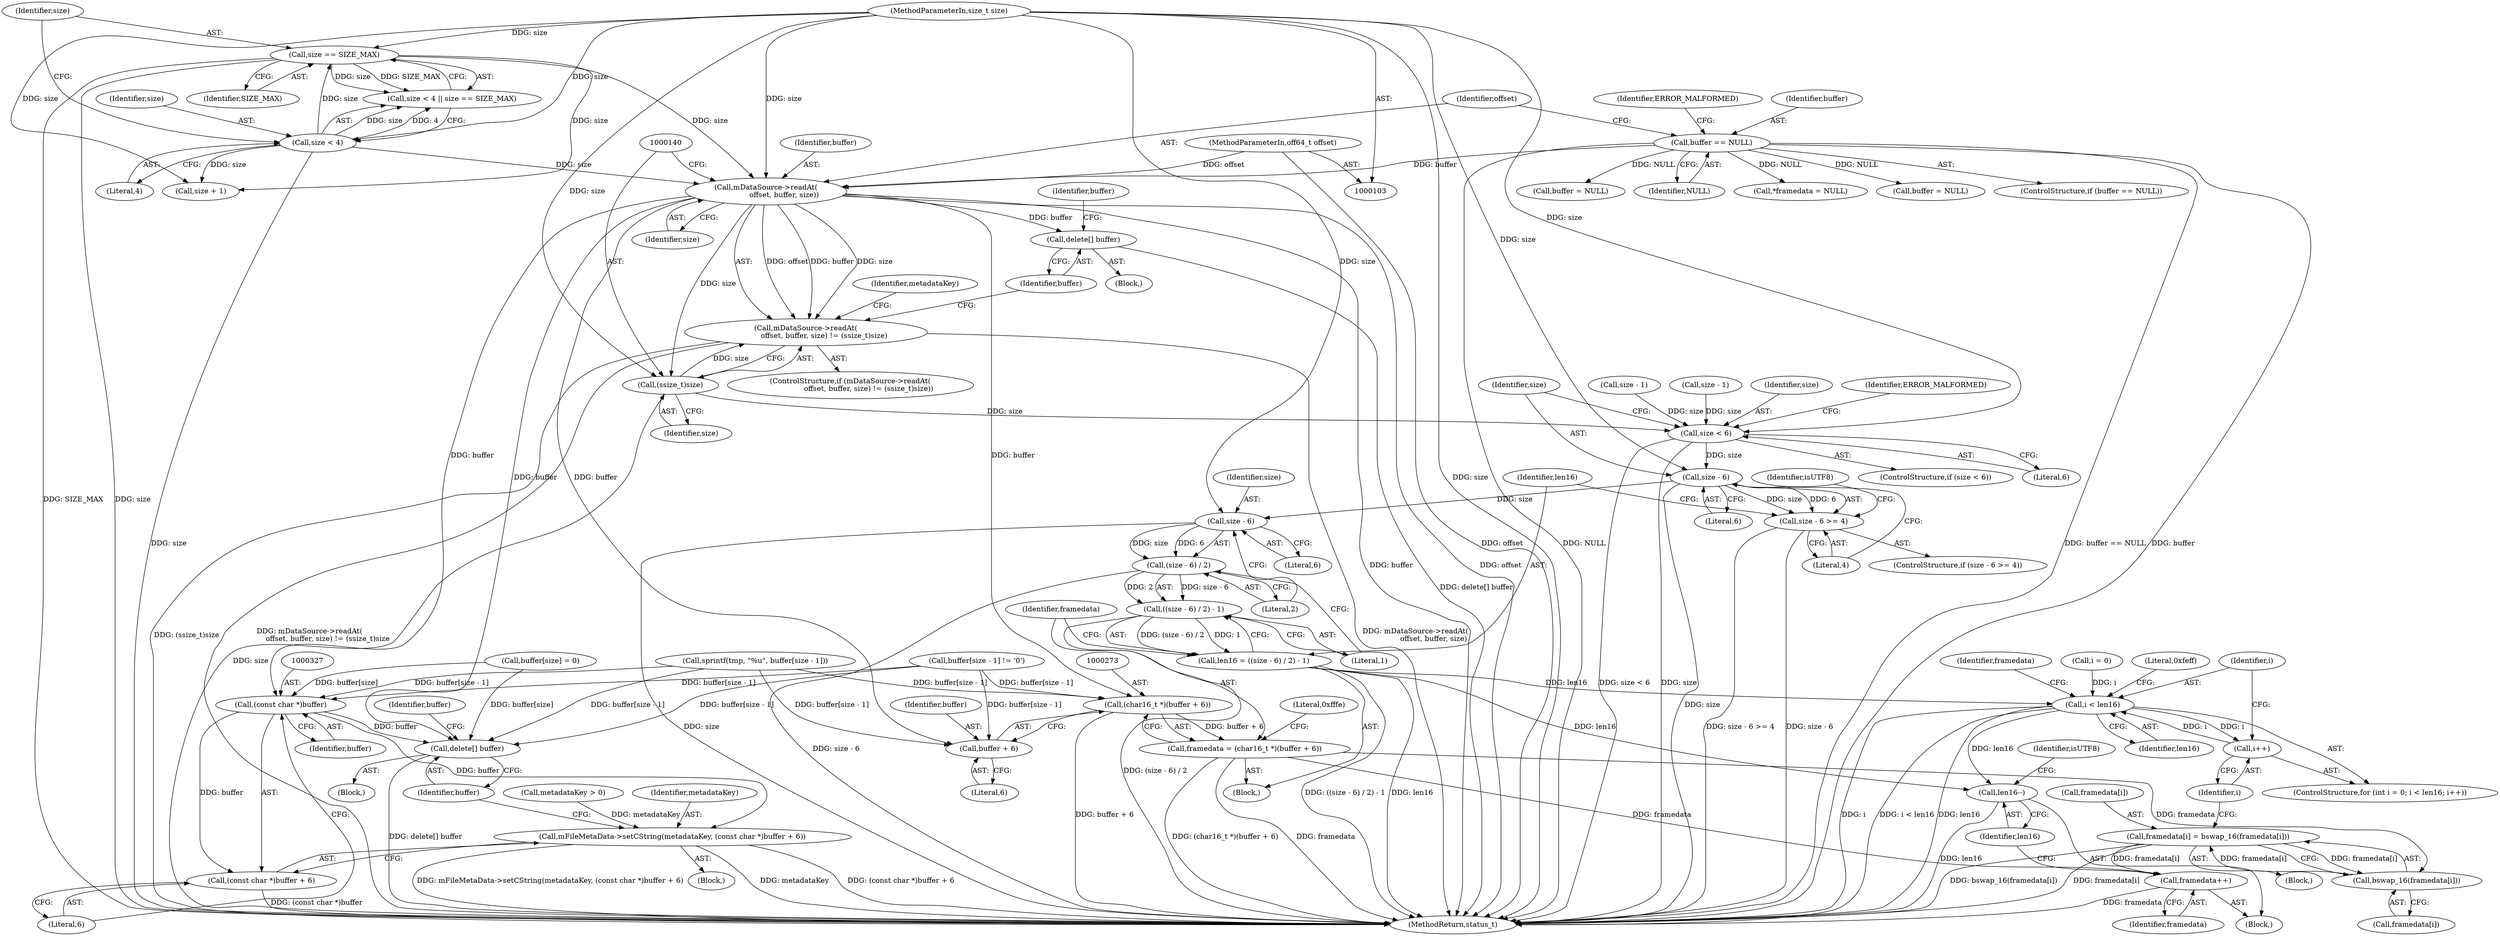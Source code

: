 digraph "0_Android_f4f7e0c102819f039ebb1972b3dba1d3186bc1d1@API" {
"1000135" [label="(Call,mDataSource->readAt(\n                offset, buffer, size))"];
"1000104" [label="(MethodParameterIn,off64_t offset)"];
"1000127" [label="(Call,buffer == NULL)"];
"1000105" [label="(MethodParameterIn,size_t size)"];
"1000113" [label="(Call,size == SIZE_MAX)"];
"1000110" [label="(Call,size < 4)"];
"1000134" [label="(Call,mDataSource->readAt(\n                offset, buffer, size) != (ssize_t)size)"];
"1000139" [label="(Call,(ssize_t)size)"];
"1000248" [label="(Call,size < 6)"];
"1000256" [label="(Call,size - 6)"];
"1000255" [label="(Call,size - 6 >= 4)"];
"1000265" [label="(Call,size - 6)"];
"1000264" [label="(Call,(size - 6) / 2)"];
"1000263" [label="(Call,((size - 6) / 2) - 1)"];
"1000261" [label="(Call,len16 = ((size - 6) / 2) - 1)"];
"1000288" [label="(Call,i < len16)"];
"1000291" [label="(Call,i++)"];
"1000310" [label="(Call,len16--)"];
"1000143" [label="(Call,delete[] buffer)"];
"1000272" [label="(Call,(char16_t *)(buffer + 6))"];
"1000270" [label="(Call,framedata = (char16_t *)(buffer + 6))"];
"1000298" [label="(Call,bswap_16(framedata[i]))"];
"1000294" [label="(Call,framedata[i] = bswap_16(framedata[i]))"];
"1000308" [label="(Call,framedata++)"];
"1000274" [label="(Call,buffer + 6)"];
"1000326" [label="(Call,(const char *)buffer)"];
"1000323" [label="(Call,mFileMetaData->setCString(metadataKey, (const char *)buffer + 6))"];
"1000325" [label="(Call,(const char *)buffer + 6)"];
"1000336" [label="(Call,delete[] buffer)"];
"1000292" [label="(Identifier,i)"];
"1000326" [label="(Call,(const char *)buffer)"];
"1000128" [label="(Identifier,buffer)"];
"1000258" [label="(Literal,6)"];
"1000311" [label="(Identifier,len16)"];
"1000257" [label="(Identifier,size)"];
"1000137" [label="(Identifier,buffer)"];
"1000270" [label="(Call,framedata = (char16_t *)(buffer + 6))"];
"1000141" [label="(Identifier,size)"];
"1000271" [label="(Identifier,framedata)"];
"1000290" [label="(Identifier,len16)"];
"1000146" [label="(Identifier,buffer)"];
"1000240" [label="(Call,*framedata = NULL)"];
"1000265" [label="(Call,size - 6)"];
"1000304" [label="(Literal,0xfeff)"];
"1000275" [label="(Identifier,buffer)"];
"1000195" [label="(Call,size - 1)"];
"1000115" [label="(Identifier,SIZE_MAX)"];
"1000132" [label="(Identifier,ERROR_MALFORMED)"];
"1000114" [label="(Identifier,size)"];
"1000313" [label="(Identifier,isUTF8)"];
"1000145" [label="(Call,buffer = NULL)"];
"1000328" [label="(Identifier,buffer)"];
"1000123" [label="(Call,size + 1)"];
"1000144" [label="(Identifier,buffer)"];
"1000325" [label="(Call,(const char *)buffer + 6)"];
"1000126" [label="(ControlStructure,if (buffer == NULL))"];
"1000247" [label="(ControlStructure,if (size < 6))"];
"1000143" [label="(Call,delete[] buffer)"];
"1000256" [label="(Call,size - 6)"];
"1000291" [label="(Call,i++)"];
"1000248" [label="(Call,size < 6)"];
"1000109" [label="(Call,size < 4 || size == SIZE_MAX)"];
"1000323" [label="(Call,mFileMetaData->setCString(metadataKey, (const char *)buffer + 6))"];
"1000142" [label="(Block,)"];
"1000136" [label="(Identifier,offset)"];
"1000309" [label="(Identifier,framedata)"];
"1000308" [label="(Call,framedata++)"];
"1000264" [label="(Call,(size - 6) / 2)"];
"1000272" [label="(Call,(char16_t *)(buffer + 6))"];
"1000263" [label="(Call,((size - 6) / 2) - 1)"];
"1000288" [label="(Call,i < len16)"];
"1000343" [label="(MethodReturn,status_t)"];
"1000260" [label="(Block,)"];
"1000231" [label="(Call,metadataKey > 0)"];
"1000310" [label="(Call,len16--)"];
"1000318" [label="(Call,buffer[size] = 0)"];
"1000296" [label="(Identifier,framedata)"];
"1000285" [label="(Call,i = 0)"];
"1000279" [label="(Literal,0xfffe)"];
"1000250" [label="(Literal,6)"];
"1000294" [label="(Call,framedata[i] = bswap_16(framedata[i]))"];
"1000249" [label="(Identifier,size)"];
"1000104" [label="(MethodParameterIn,off64_t offset)"];
"1000111" [label="(Identifier,size)"];
"1000110" [label="(Call,size < 4)"];
"1000190" [label="(Call,sprintf(tmp, \"%u\", buffer[size - 1]))"];
"1000337" [label="(Identifier,buffer)"];
"1000289" [label="(Identifier,i)"];
"1000299" [label="(Call,framedata[i])"];
"1000133" [label="(ControlStructure,if (mDataSource->readAt(\n                offset, buffer, size) != (ssize_t)size))"];
"1000107" [label="(Block,)"];
"1000127" [label="(Call,buffer == NULL)"];
"1000269" [label="(Literal,1)"];
"1000329" [label="(Literal,6)"];
"1000253" [label="(Identifier,ERROR_MALFORMED)"];
"1000338" [label="(Call,buffer = NULL)"];
"1000268" [label="(Literal,2)"];
"1000283" [label="(ControlStructure,for (int i = 0; i < len16; i++))"];
"1000134" [label="(Call,mDataSource->readAt(\n                offset, buffer, size) != (ssize_t)size)"];
"1000274" [label="(Call,buffer + 6)"];
"1000152" [label="(Identifier,metadataKey)"];
"1000276" [label="(Literal,6)"];
"1000317" [label="(Block,)"];
"1000105" [label="(MethodParameterIn,size_t size)"];
"1000336" [label="(Call,delete[] buffer)"];
"1000259" [label="(Literal,4)"];
"1000262" [label="(Identifier,len16)"];
"1000324" [label="(Identifier,metadataKey)"];
"1000254" [label="(ControlStructure,if (size - 6 >= 4))"];
"1000139" [label="(Call,(ssize_t)size)"];
"1000307" [label="(Block,)"];
"1000316" [label="(Identifier,isUTF8)"];
"1000267" [label="(Literal,6)"];
"1000295" [label="(Call,framedata[i])"];
"1000113" [label="(Call,size == SIZE_MAX)"];
"1000184" [label="(Call,size - 1)"];
"1000138" [label="(Identifier,size)"];
"1000135" [label="(Call,mDataSource->readAt(\n                offset, buffer, size))"];
"1000298" [label="(Call,bswap_16(framedata[i]))"];
"1000129" [label="(Identifier,NULL)"];
"1000266" [label="(Identifier,size)"];
"1000112" [label="(Literal,4)"];
"1000293" [label="(Block,)"];
"1000255" [label="(Call,size - 6 >= 4)"];
"1000261" [label="(Call,len16 = ((size - 6) / 2) - 1)"];
"1000339" [label="(Identifier,buffer)"];
"1000181" [label="(Call,buffer[size - 1] != '\0')"];
"1000135" -> "1000134"  [label="AST: "];
"1000135" -> "1000138"  [label="CFG: "];
"1000136" -> "1000135"  [label="AST: "];
"1000137" -> "1000135"  [label="AST: "];
"1000138" -> "1000135"  [label="AST: "];
"1000140" -> "1000135"  [label="CFG: "];
"1000135" -> "1000343"  [label="DDG: offset"];
"1000135" -> "1000343"  [label="DDG: buffer"];
"1000135" -> "1000134"  [label="DDG: offset"];
"1000135" -> "1000134"  [label="DDG: buffer"];
"1000135" -> "1000134"  [label="DDG: size"];
"1000104" -> "1000135"  [label="DDG: offset"];
"1000127" -> "1000135"  [label="DDG: buffer"];
"1000105" -> "1000135"  [label="DDG: size"];
"1000113" -> "1000135"  [label="DDG: size"];
"1000110" -> "1000135"  [label="DDG: size"];
"1000135" -> "1000139"  [label="DDG: size"];
"1000135" -> "1000143"  [label="DDG: buffer"];
"1000135" -> "1000272"  [label="DDG: buffer"];
"1000135" -> "1000274"  [label="DDG: buffer"];
"1000135" -> "1000326"  [label="DDG: buffer"];
"1000135" -> "1000336"  [label="DDG: buffer"];
"1000104" -> "1000103"  [label="AST: "];
"1000104" -> "1000343"  [label="DDG: offset"];
"1000127" -> "1000126"  [label="AST: "];
"1000127" -> "1000129"  [label="CFG: "];
"1000128" -> "1000127"  [label="AST: "];
"1000129" -> "1000127"  [label="AST: "];
"1000132" -> "1000127"  [label="CFG: "];
"1000136" -> "1000127"  [label="CFG: "];
"1000127" -> "1000343"  [label="DDG: NULL"];
"1000127" -> "1000343"  [label="DDG: buffer == NULL"];
"1000127" -> "1000343"  [label="DDG: buffer"];
"1000127" -> "1000145"  [label="DDG: NULL"];
"1000127" -> "1000240"  [label="DDG: NULL"];
"1000127" -> "1000338"  [label="DDG: NULL"];
"1000105" -> "1000103"  [label="AST: "];
"1000105" -> "1000343"  [label="DDG: size"];
"1000105" -> "1000110"  [label="DDG: size"];
"1000105" -> "1000113"  [label="DDG: size"];
"1000105" -> "1000123"  [label="DDG: size"];
"1000105" -> "1000139"  [label="DDG: size"];
"1000105" -> "1000248"  [label="DDG: size"];
"1000105" -> "1000256"  [label="DDG: size"];
"1000105" -> "1000265"  [label="DDG: size"];
"1000113" -> "1000109"  [label="AST: "];
"1000113" -> "1000115"  [label="CFG: "];
"1000114" -> "1000113"  [label="AST: "];
"1000115" -> "1000113"  [label="AST: "];
"1000109" -> "1000113"  [label="CFG: "];
"1000113" -> "1000343"  [label="DDG: size"];
"1000113" -> "1000343"  [label="DDG: SIZE_MAX"];
"1000113" -> "1000109"  [label="DDG: size"];
"1000113" -> "1000109"  [label="DDG: SIZE_MAX"];
"1000110" -> "1000113"  [label="DDG: size"];
"1000113" -> "1000123"  [label="DDG: size"];
"1000110" -> "1000109"  [label="AST: "];
"1000110" -> "1000112"  [label="CFG: "];
"1000111" -> "1000110"  [label="AST: "];
"1000112" -> "1000110"  [label="AST: "];
"1000114" -> "1000110"  [label="CFG: "];
"1000109" -> "1000110"  [label="CFG: "];
"1000110" -> "1000343"  [label="DDG: size"];
"1000110" -> "1000109"  [label="DDG: size"];
"1000110" -> "1000109"  [label="DDG: 4"];
"1000110" -> "1000123"  [label="DDG: size"];
"1000134" -> "1000133"  [label="AST: "];
"1000134" -> "1000139"  [label="CFG: "];
"1000139" -> "1000134"  [label="AST: "];
"1000144" -> "1000134"  [label="CFG: "];
"1000152" -> "1000134"  [label="CFG: "];
"1000134" -> "1000343"  [label="DDG: (ssize_t)size"];
"1000134" -> "1000343"  [label="DDG: mDataSource->readAt(\n                offset, buffer, size) != (ssize_t)size"];
"1000134" -> "1000343"  [label="DDG: mDataSource->readAt(\n                offset, buffer, size)"];
"1000139" -> "1000134"  [label="DDG: size"];
"1000139" -> "1000141"  [label="CFG: "];
"1000140" -> "1000139"  [label="AST: "];
"1000141" -> "1000139"  [label="AST: "];
"1000139" -> "1000343"  [label="DDG: size"];
"1000139" -> "1000248"  [label="DDG: size"];
"1000248" -> "1000247"  [label="AST: "];
"1000248" -> "1000250"  [label="CFG: "];
"1000249" -> "1000248"  [label="AST: "];
"1000250" -> "1000248"  [label="AST: "];
"1000253" -> "1000248"  [label="CFG: "];
"1000257" -> "1000248"  [label="CFG: "];
"1000248" -> "1000343"  [label="DDG: size < 6"];
"1000248" -> "1000343"  [label="DDG: size"];
"1000184" -> "1000248"  [label="DDG: size"];
"1000195" -> "1000248"  [label="DDG: size"];
"1000248" -> "1000256"  [label="DDG: size"];
"1000256" -> "1000255"  [label="AST: "];
"1000256" -> "1000258"  [label="CFG: "];
"1000257" -> "1000256"  [label="AST: "];
"1000258" -> "1000256"  [label="AST: "];
"1000259" -> "1000256"  [label="CFG: "];
"1000256" -> "1000343"  [label="DDG: size"];
"1000256" -> "1000255"  [label="DDG: size"];
"1000256" -> "1000255"  [label="DDG: 6"];
"1000256" -> "1000265"  [label="DDG: size"];
"1000255" -> "1000254"  [label="AST: "];
"1000255" -> "1000259"  [label="CFG: "];
"1000259" -> "1000255"  [label="AST: "];
"1000262" -> "1000255"  [label="CFG: "];
"1000316" -> "1000255"  [label="CFG: "];
"1000255" -> "1000343"  [label="DDG: size - 6 >= 4"];
"1000255" -> "1000343"  [label="DDG: size - 6"];
"1000265" -> "1000264"  [label="AST: "];
"1000265" -> "1000267"  [label="CFG: "];
"1000266" -> "1000265"  [label="AST: "];
"1000267" -> "1000265"  [label="AST: "];
"1000268" -> "1000265"  [label="CFG: "];
"1000265" -> "1000343"  [label="DDG: size"];
"1000265" -> "1000264"  [label="DDG: size"];
"1000265" -> "1000264"  [label="DDG: 6"];
"1000264" -> "1000263"  [label="AST: "];
"1000264" -> "1000268"  [label="CFG: "];
"1000268" -> "1000264"  [label="AST: "];
"1000269" -> "1000264"  [label="CFG: "];
"1000264" -> "1000343"  [label="DDG: size - 6"];
"1000264" -> "1000263"  [label="DDG: size - 6"];
"1000264" -> "1000263"  [label="DDG: 2"];
"1000263" -> "1000261"  [label="AST: "];
"1000263" -> "1000269"  [label="CFG: "];
"1000269" -> "1000263"  [label="AST: "];
"1000261" -> "1000263"  [label="CFG: "];
"1000263" -> "1000343"  [label="DDG: (size - 6) / 2"];
"1000263" -> "1000261"  [label="DDG: (size - 6) / 2"];
"1000263" -> "1000261"  [label="DDG: 1"];
"1000261" -> "1000260"  [label="AST: "];
"1000262" -> "1000261"  [label="AST: "];
"1000271" -> "1000261"  [label="CFG: "];
"1000261" -> "1000343"  [label="DDG: len16"];
"1000261" -> "1000343"  [label="DDG: ((size - 6) / 2) - 1"];
"1000261" -> "1000288"  [label="DDG: len16"];
"1000261" -> "1000310"  [label="DDG: len16"];
"1000288" -> "1000283"  [label="AST: "];
"1000288" -> "1000290"  [label="CFG: "];
"1000289" -> "1000288"  [label="AST: "];
"1000290" -> "1000288"  [label="AST: "];
"1000296" -> "1000288"  [label="CFG: "];
"1000304" -> "1000288"  [label="CFG: "];
"1000288" -> "1000343"  [label="DDG: len16"];
"1000288" -> "1000343"  [label="DDG: i"];
"1000288" -> "1000343"  [label="DDG: i < len16"];
"1000285" -> "1000288"  [label="DDG: i"];
"1000291" -> "1000288"  [label="DDG: i"];
"1000288" -> "1000291"  [label="DDG: i"];
"1000288" -> "1000310"  [label="DDG: len16"];
"1000291" -> "1000283"  [label="AST: "];
"1000291" -> "1000292"  [label="CFG: "];
"1000292" -> "1000291"  [label="AST: "];
"1000289" -> "1000291"  [label="CFG: "];
"1000310" -> "1000307"  [label="AST: "];
"1000310" -> "1000311"  [label="CFG: "];
"1000311" -> "1000310"  [label="AST: "];
"1000313" -> "1000310"  [label="CFG: "];
"1000310" -> "1000343"  [label="DDG: len16"];
"1000143" -> "1000142"  [label="AST: "];
"1000143" -> "1000144"  [label="CFG: "];
"1000144" -> "1000143"  [label="AST: "];
"1000146" -> "1000143"  [label="CFG: "];
"1000143" -> "1000343"  [label="DDG: delete[] buffer"];
"1000272" -> "1000270"  [label="AST: "];
"1000272" -> "1000274"  [label="CFG: "];
"1000273" -> "1000272"  [label="AST: "];
"1000274" -> "1000272"  [label="AST: "];
"1000270" -> "1000272"  [label="CFG: "];
"1000272" -> "1000343"  [label="DDG: buffer + 6"];
"1000272" -> "1000270"  [label="DDG: buffer + 6"];
"1000181" -> "1000272"  [label="DDG: buffer[size - 1]"];
"1000190" -> "1000272"  [label="DDG: buffer[size - 1]"];
"1000270" -> "1000260"  [label="AST: "];
"1000271" -> "1000270"  [label="AST: "];
"1000279" -> "1000270"  [label="CFG: "];
"1000270" -> "1000343"  [label="DDG: (char16_t *)(buffer + 6)"];
"1000270" -> "1000343"  [label="DDG: framedata"];
"1000270" -> "1000298"  [label="DDG: framedata"];
"1000270" -> "1000308"  [label="DDG: framedata"];
"1000298" -> "1000294"  [label="AST: "];
"1000298" -> "1000299"  [label="CFG: "];
"1000299" -> "1000298"  [label="AST: "];
"1000294" -> "1000298"  [label="CFG: "];
"1000298" -> "1000294"  [label="DDG: framedata[i]"];
"1000294" -> "1000298"  [label="DDG: framedata[i]"];
"1000294" -> "1000293"  [label="AST: "];
"1000295" -> "1000294"  [label="AST: "];
"1000292" -> "1000294"  [label="CFG: "];
"1000294" -> "1000343"  [label="DDG: bswap_16(framedata[i])"];
"1000294" -> "1000343"  [label="DDG: framedata[i]"];
"1000294" -> "1000308"  [label="DDG: framedata[i]"];
"1000308" -> "1000307"  [label="AST: "];
"1000308" -> "1000309"  [label="CFG: "];
"1000309" -> "1000308"  [label="AST: "];
"1000311" -> "1000308"  [label="CFG: "];
"1000308" -> "1000343"  [label="DDG: framedata"];
"1000274" -> "1000276"  [label="CFG: "];
"1000275" -> "1000274"  [label="AST: "];
"1000276" -> "1000274"  [label="AST: "];
"1000181" -> "1000274"  [label="DDG: buffer[size - 1]"];
"1000190" -> "1000274"  [label="DDG: buffer[size - 1]"];
"1000326" -> "1000325"  [label="AST: "];
"1000326" -> "1000328"  [label="CFG: "];
"1000327" -> "1000326"  [label="AST: "];
"1000328" -> "1000326"  [label="AST: "];
"1000329" -> "1000326"  [label="CFG: "];
"1000326" -> "1000323"  [label="DDG: buffer"];
"1000326" -> "1000325"  [label="DDG: buffer"];
"1000181" -> "1000326"  [label="DDG: buffer[size - 1]"];
"1000318" -> "1000326"  [label="DDG: buffer[size]"];
"1000190" -> "1000326"  [label="DDG: buffer[size - 1]"];
"1000326" -> "1000336"  [label="DDG: buffer"];
"1000323" -> "1000317"  [label="AST: "];
"1000323" -> "1000325"  [label="CFG: "];
"1000324" -> "1000323"  [label="AST: "];
"1000325" -> "1000323"  [label="AST: "];
"1000337" -> "1000323"  [label="CFG: "];
"1000323" -> "1000343"  [label="DDG: metadataKey"];
"1000323" -> "1000343"  [label="DDG: (const char *)buffer + 6"];
"1000323" -> "1000343"  [label="DDG: mFileMetaData->setCString(metadataKey, (const char *)buffer + 6)"];
"1000231" -> "1000323"  [label="DDG: metadataKey"];
"1000325" -> "1000329"  [label="CFG: "];
"1000329" -> "1000325"  [label="AST: "];
"1000325" -> "1000343"  [label="DDG: (const char *)buffer"];
"1000336" -> "1000107"  [label="AST: "];
"1000336" -> "1000337"  [label="CFG: "];
"1000337" -> "1000336"  [label="AST: "];
"1000339" -> "1000336"  [label="CFG: "];
"1000336" -> "1000343"  [label="DDG: delete[] buffer"];
"1000181" -> "1000336"  [label="DDG: buffer[size - 1]"];
"1000318" -> "1000336"  [label="DDG: buffer[size]"];
"1000190" -> "1000336"  [label="DDG: buffer[size - 1]"];
}
